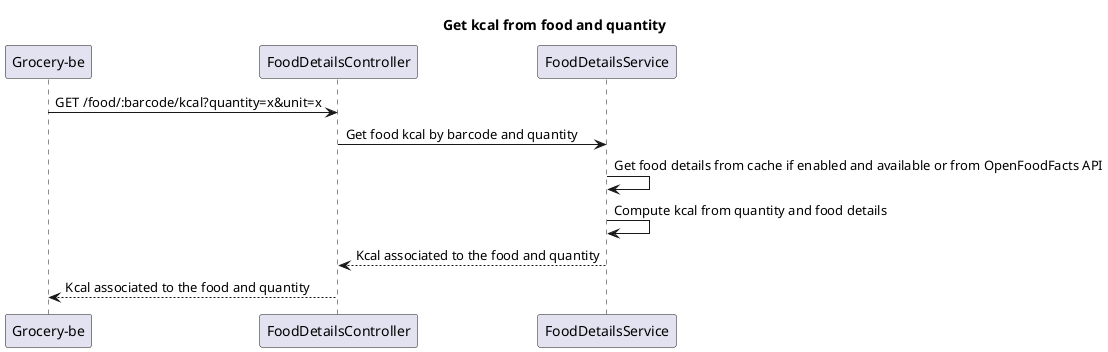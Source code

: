 @startuml
'https://plantuml.com/sequence-diagram

title Get kcal from food and quantity

"Grocery-be" -> FoodDetailsController: GET /food/:barcode/kcal?quantity=x&unit=x
FoodDetailsController -> FoodDetailsService: Get food kcal by barcode and quantity
FoodDetailsService -> FoodDetailsService: Get food details from cache if enabled and available or from OpenFoodFacts API
FoodDetailsService -> FoodDetailsService: Compute kcal from quantity and food details
FoodDetailsController <-- FoodDetailsService: Kcal associated to the food and quantity
"Grocery-be" <-- FoodDetailsController: Kcal associated to the food and quantity
@enduml